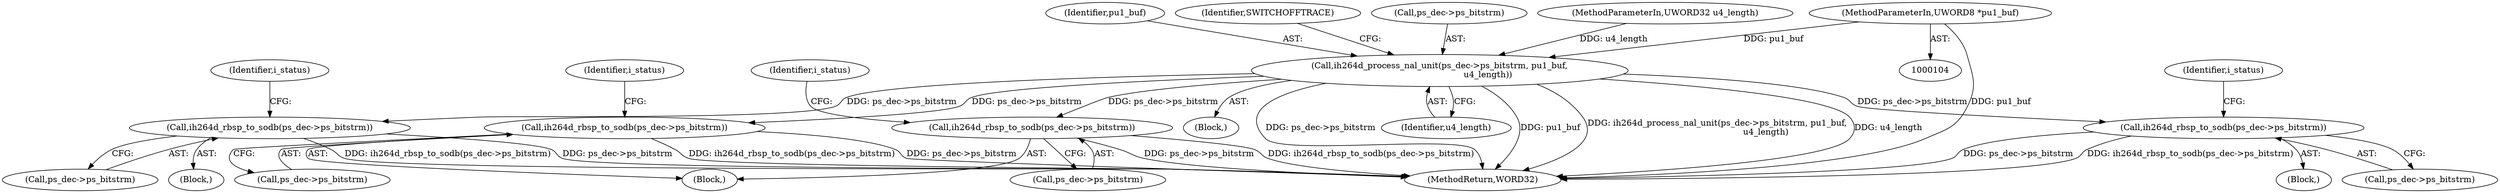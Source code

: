 digraph "0_Android_0b23c81c3dd9ec38f7e6806a3955fed1925541a0_0@pointer" {
"1000107" [label="(MethodParameterIn,UWORD8 *pu1_buf)"];
"1000156" [label="(Call,ih264d_process_nal_unit(ps_dec->ps_bitstrm, pu1_buf,\n                                    u4_length))"];
"1000245" [label="(Call,ih264d_rbsp_to_sodb(ps_dec->ps_bitstrm))"];
"1000278" [label="(Call,ih264d_rbsp_to_sodb(ps_dec->ps_bitstrm))"];
"1000298" [label="(Call,ih264d_rbsp_to_sodb(ps_dec->ps_bitstrm))"];
"1000323" [label="(Call,ih264d_rbsp_to_sodb(ps_dec->ps_bitstrm))"];
"1000150" [label="(Block,)"];
"1000283" [label="(Identifier,i_status)"];
"1000250" [label="(Identifier,i_status)"];
"1000160" [label="(Identifier,pu1_buf)"];
"1000162" [label="(Identifier,SWITCHOFFTRACE)"];
"1000303" [label="(Identifier,i_status)"];
"1000156" [label="(Call,ih264d_process_nal_unit(ps_dec->ps_bitstrm, pu1_buf,\n                                    u4_length))"];
"1000324" [label="(Call,ps_dec->ps_bitstrm)"];
"1000277" [label="(Block,)"];
"1000323" [label="(Call,ih264d_rbsp_to_sodb(ps_dec->ps_bitstrm))"];
"1000210" [label="(Block,)"];
"1000157" [label="(Call,ps_dec->ps_bitstrm)"];
"1000107" [label="(MethodParameterIn,UWORD8 *pu1_buf)"];
"1000161" [label="(Identifier,u4_length)"];
"1000245" [label="(Call,ih264d_rbsp_to_sodb(ps_dec->ps_bitstrm))"];
"1000278" [label="(Call,ih264d_rbsp_to_sodb(ps_dec->ps_bitstrm))"];
"1000328" [label="(Identifier,i_status)"];
"1000279" [label="(Call,ps_dec->ps_bitstrm)"];
"1000298" [label="(Call,ih264d_rbsp_to_sodb(ps_dec->ps_bitstrm))"];
"1000299" [label="(Call,ps_dec->ps_bitstrm)"];
"1000385" [label="(MethodReturn,WORD32)"];
"1000246" [label="(Call,ps_dec->ps_bitstrm)"];
"1000108" [label="(MethodParameterIn,UWORD32 u4_length)"];
"1000239" [label="(Block,)"];
"1000107" -> "1000104"  [label="AST: "];
"1000107" -> "1000385"  [label="DDG: pu1_buf"];
"1000107" -> "1000156"  [label="DDG: pu1_buf"];
"1000156" -> "1000150"  [label="AST: "];
"1000156" -> "1000161"  [label="CFG: "];
"1000157" -> "1000156"  [label="AST: "];
"1000160" -> "1000156"  [label="AST: "];
"1000161" -> "1000156"  [label="AST: "];
"1000162" -> "1000156"  [label="CFG: "];
"1000156" -> "1000385"  [label="DDG: ps_dec->ps_bitstrm"];
"1000156" -> "1000385"  [label="DDG: pu1_buf"];
"1000156" -> "1000385"  [label="DDG: ih264d_process_nal_unit(ps_dec->ps_bitstrm, pu1_buf,\n                                    u4_length)"];
"1000156" -> "1000385"  [label="DDG: u4_length"];
"1000108" -> "1000156"  [label="DDG: u4_length"];
"1000156" -> "1000245"  [label="DDG: ps_dec->ps_bitstrm"];
"1000156" -> "1000278"  [label="DDG: ps_dec->ps_bitstrm"];
"1000156" -> "1000298"  [label="DDG: ps_dec->ps_bitstrm"];
"1000156" -> "1000323"  [label="DDG: ps_dec->ps_bitstrm"];
"1000245" -> "1000239"  [label="AST: "];
"1000245" -> "1000246"  [label="CFG: "];
"1000246" -> "1000245"  [label="AST: "];
"1000250" -> "1000245"  [label="CFG: "];
"1000245" -> "1000385"  [label="DDG: ih264d_rbsp_to_sodb(ps_dec->ps_bitstrm)"];
"1000245" -> "1000385"  [label="DDG: ps_dec->ps_bitstrm"];
"1000278" -> "1000277"  [label="AST: "];
"1000278" -> "1000279"  [label="CFG: "];
"1000279" -> "1000278"  [label="AST: "];
"1000283" -> "1000278"  [label="CFG: "];
"1000278" -> "1000385"  [label="DDG: ih264d_rbsp_to_sodb(ps_dec->ps_bitstrm)"];
"1000278" -> "1000385"  [label="DDG: ps_dec->ps_bitstrm"];
"1000298" -> "1000210"  [label="AST: "];
"1000298" -> "1000299"  [label="CFG: "];
"1000299" -> "1000298"  [label="AST: "];
"1000303" -> "1000298"  [label="CFG: "];
"1000298" -> "1000385"  [label="DDG: ih264d_rbsp_to_sodb(ps_dec->ps_bitstrm)"];
"1000298" -> "1000385"  [label="DDG: ps_dec->ps_bitstrm"];
"1000323" -> "1000210"  [label="AST: "];
"1000323" -> "1000324"  [label="CFG: "];
"1000324" -> "1000323"  [label="AST: "];
"1000328" -> "1000323"  [label="CFG: "];
"1000323" -> "1000385"  [label="DDG: ps_dec->ps_bitstrm"];
"1000323" -> "1000385"  [label="DDG: ih264d_rbsp_to_sodb(ps_dec->ps_bitstrm)"];
}
